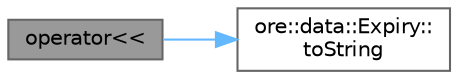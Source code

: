 digraph "operator&lt;&lt;"
{
 // INTERACTIVE_SVG=YES
 // LATEX_PDF_SIZE
  bgcolor="transparent";
  edge [fontname=Helvetica,fontsize=10,labelfontname=Helvetica,labelfontsize=10];
  node [fontname=Helvetica,fontsize=10,shape=box,height=0.2,width=0.4];
  rankdir="LR";
  Node1 [label="operator\<\<",height=0.2,width=0.4,color="gray40", fillcolor="grey60", style="filled", fontcolor="black",tooltip="Write strike to stream."];
  Node1 -> Node2 [color="steelblue1",style="solid"];
  Node2 [label="ore::data::Expiry::\ltoString",height=0.2,width=0.4,color="grey40", fillcolor="white", style="filled",URL="$classore_1_1data_1_1_expiry.html#a86412f21d82b99aa3444ad89a34e222d",tooltip="Write the Expiry object to string."];
}
